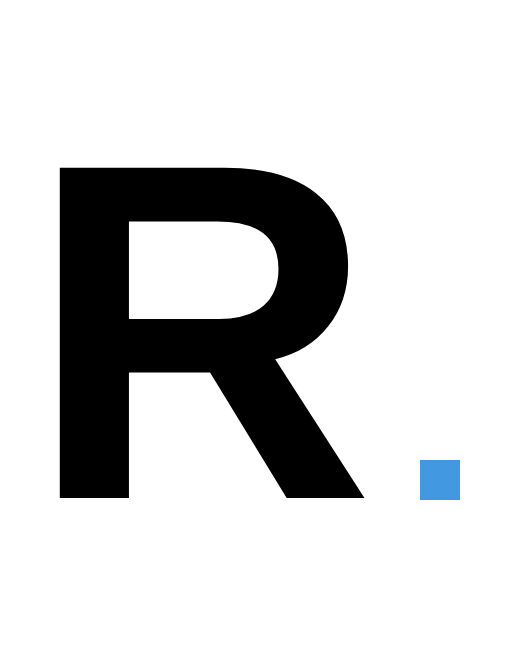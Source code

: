 <mxfile version="22.0.3" type="device">
  <diagram name="Page-1" id="aMvLsCTxPoCyaqBqkpce">
    <mxGraphModel dx="1326" dy="1180" grid="1" gridSize="10" guides="1" tooltips="1" connect="1" arrows="1" fold="1" page="1" pageScale="1" pageWidth="3300" pageHeight="4681" math="0" shadow="0">
      <root>
        <mxCell id="0" />
        <mxCell id="1" parent="0" />
        <mxCell id="yKCFKMROVnmNj1ZF1P1N-1" value="" style="swimlane;startSize=0;strokeColor=none;" parent="1" vertex="1">
          <mxGeometry x="520" y="440" width="240" height="240" as="geometry" />
        </mxCell>
        <mxCell id="yKCFKMROVnmNj1ZF1P1N-2" value="&lt;h1&gt;&lt;b&gt;&lt;font style=&quot;font-size: 240px;&quot;&gt;R&lt;/font&gt;&lt;/b&gt;&lt;/h1&gt;" style="text;html=1;align=center;verticalAlign=middle;resizable=0;points=[];autosize=1;strokeColor=none;fillColor=none;" parent="yKCFKMROVnmNj1ZF1P1N-1" vertex="1">
          <mxGeometry x="-20" y="-30" width="200" height="330" as="geometry" />
        </mxCell>
        <mxCell id="yKCFKMROVnmNj1ZF1P1N-3" value="" style="rounded=0;whiteSpace=wrap;html=1;strokeColor=none;fillColor=#4299E1;" parent="yKCFKMROVnmNj1ZF1P1N-1" vertex="1">
          <mxGeometry x="190" y="200" width="20" height="20" as="geometry" />
        </mxCell>
      </root>
    </mxGraphModel>
  </diagram>
</mxfile>
